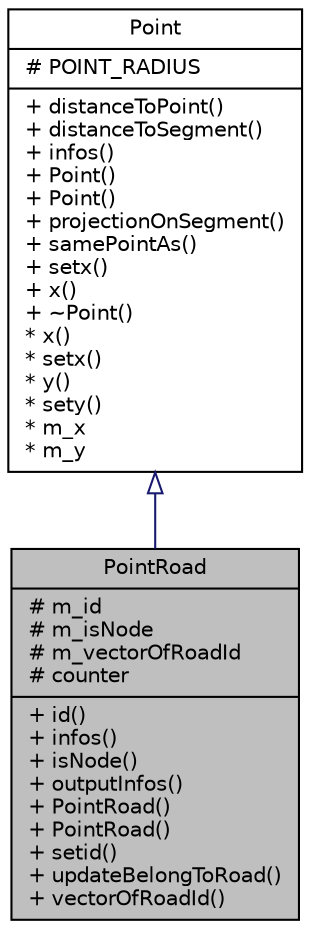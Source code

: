 digraph "PointRoad"
{
 // INTERACTIVE_SVG=YES
  bgcolor="transparent";
  edge [fontname="Helvetica",fontsize="10",labelfontname="Helvetica",labelfontsize="10"];
  node [fontname="Helvetica",fontsize="10",shape=record];
  Node1 [label="{PointRoad\n|# m_id\l# m_isNode\l# m_vectorOfRoadId\l# counter\l|+ id()\l+ infos()\l+ isNode()\l+ outputInfos()\l+ PointRoad()\l+ PointRoad()\l+ setid()\l+ updateBelongToRoad()\l+ vectorOfRoadId()\l}",height=0.2,width=0.4,color="black", fillcolor="grey75", style="filled", fontcolor="black"];
  Node2 -> Node1 [dir="back",color="midnightblue",fontsize="10",style="solid",arrowtail="onormal",fontname="Helvetica"];
  Node2 [label="{Point\n|# POINT_RADIUS\l|+ distanceToPoint()\l+ distanceToSegment()\l+ infos()\l+ Point()\l+ Point()\l+ projectionOnSegment()\l+ samePointAs()\l+ setx()\l+ x()\l+ ~Point()\l* x()\l* setx()\l* y()\l* sety()\l* m_x\l* m_y\l}",height=0.2,width=0.4,color="black",URL="$class_point.html",tooltip="The Point class. "];
}

